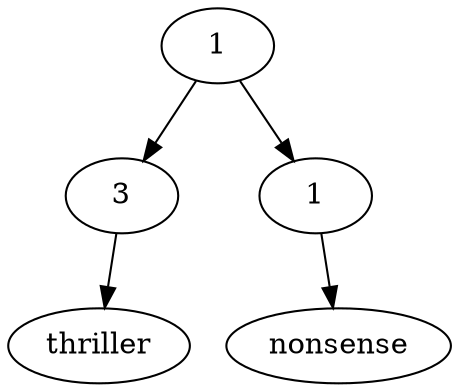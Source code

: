 digraph G{Node0 [label="1"]
Node0 -> Node1
Node0 -> Node3
Node1 [label="3"]
Node1 -> Node2
Node3 [label="1"]
Node3 -> Node4
Node2 [label="thriller"]
Node4 [label="nonsense"]
}